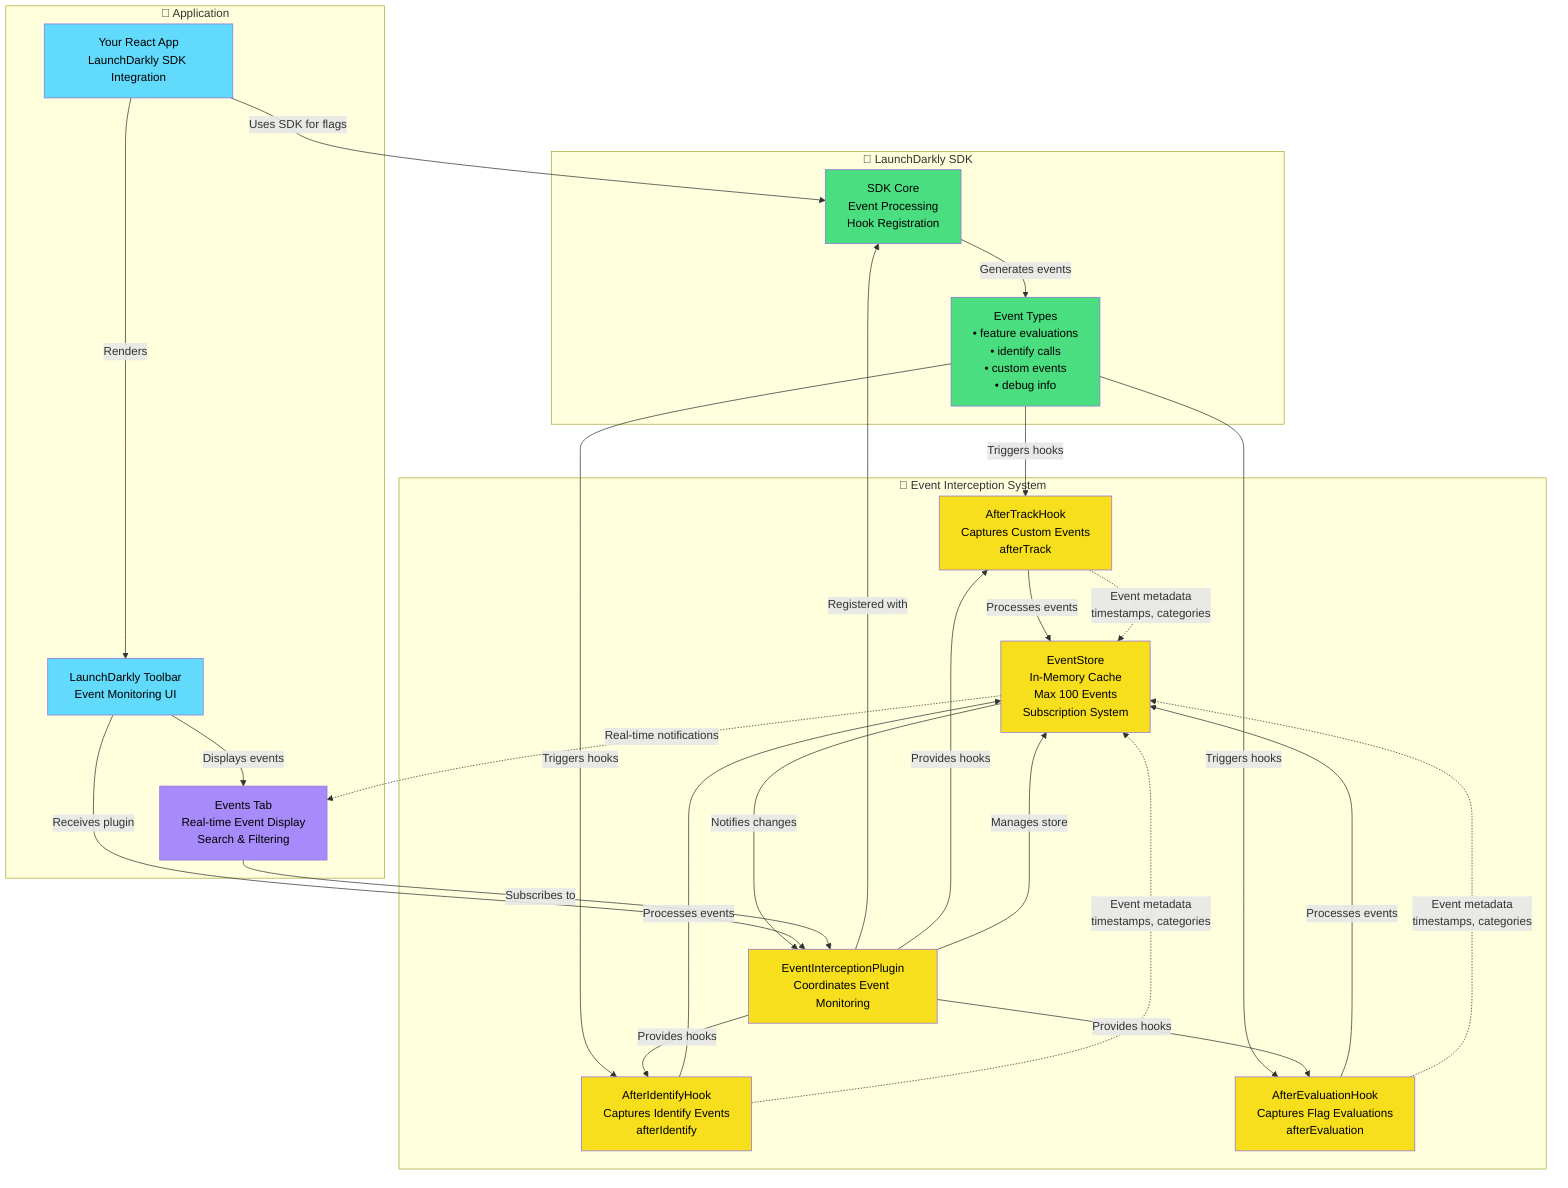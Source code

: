 graph TB
    %% Application Layer
    subgraph "🎯 Application"
        App[Your React App<br/>LaunchDarkly SDK Integration]
        Toolbar[LaunchDarkly Toolbar<br/>Event Monitoring UI]
        EventsTab[Events Tab<br/>Real-time Event Display<br/>Search & Filtering]
    end

    %% Plugin & Hook System
    subgraph "🔌 Event Interception System"
        Plugin[EventInterceptionPlugin<br/>Coordinates Event Monitoring]
        TrackHook[AfterTrackHook<br/>Captures Custom Events<br/>afterTrack]
        IdentifyHook[AfterIdentifyHook<br/>Captures Identify Events<br/>afterIdentify]
        EvalHook[AfterEvaluationHook<br/>Captures Flag Evaluations<br/>afterEvaluation]
        Store[EventStore<br/>In-Memory Cache<br/>Max 100 Events<br/>Subscription System]
    end

    %% LaunchDarkly SDK
    subgraph "🚀 LaunchDarkly SDK"
        SDK[SDK Core<br/>Event Processing<br/>Hook Registration]
        Events[Event Types<br/>• feature evaluations<br/>• identify calls<br/>• custom events<br/>• debug info]
    end

    %% Main Flow
    App -->|"Uses SDK for flags"| SDK
    SDK -->|"Generates events"| Events
    Events -->|"Triggers hooks"| TrackHook
    Events -->|"Triggers hooks"| IdentifyHook
    Events -->|"Triggers hooks"| EvalHook
    TrackHook -->|"Processes events"| Store
    IdentifyHook -->|"Processes events"| Store
    EvalHook -->|"Processes events"| Store
    Store -->|"Notifies changes"| Plugin

    %% Plugin Integration
    Plugin -->|"Registered with"| SDK
    Plugin -->|"Provides hooks"| TrackHook
    Plugin -->|"Provides hooks"| IdentifyHook
    Plugin -->|"Provides hooks"| EvalHook
    Plugin -->|"Manages store"| Store

    %% UI Integration
    App -->|"Renders"| Toolbar
    Toolbar -->|"Receives plugin"| Plugin
    Toolbar -->|"Displays events"| EventsTab
    EventsTab -->|"Subscribes to"| Plugin

    %% Real-time Updates
    Store -.->|"Real-time notifications"| EventsTab
    TrackHook -.->|"Event metadata<br/>timestamps, categories"| Store
    IdentifyHook -.->|"Event metadata<br/>timestamps, categories"| Store
    EvalHook -.->|"Event metadata<br/>timestamps, categories"| Store

    %% Styling
    classDef app fill:#61dafb,color:black
    classDef system fill:#f7df1e,color:black
    classDef sdk fill:#4ade80,color:black
    classDef ui fill:#a78bfa,color:black

    class App,Toolbar app
    class Plugin,TrackHook,IdentifyHook,EvalHook,Store system
    class SDK,Events sdk
    class EventsTab ui